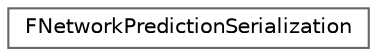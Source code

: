 digraph "Graphical Class Hierarchy"
{
 // INTERACTIVE_SVG=YES
 // LATEX_PDF_SIZE
  bgcolor="transparent";
  edge [fontname=Helvetica,fontsize=10,labelfontname=Helvetica,labelfontsize=10];
  node [fontname=Helvetica,fontsize=10,shape=box,height=0.2,width=0.4];
  rankdir="LR";
  Node0 [id="Node000000",label="FNetworkPredictionSerialization",height=0.2,width=0.4,color="grey40", fillcolor="white", style="filled",URL="$db/d72/structFNetworkPredictionSerialization.html",tooltip=" "];
}
